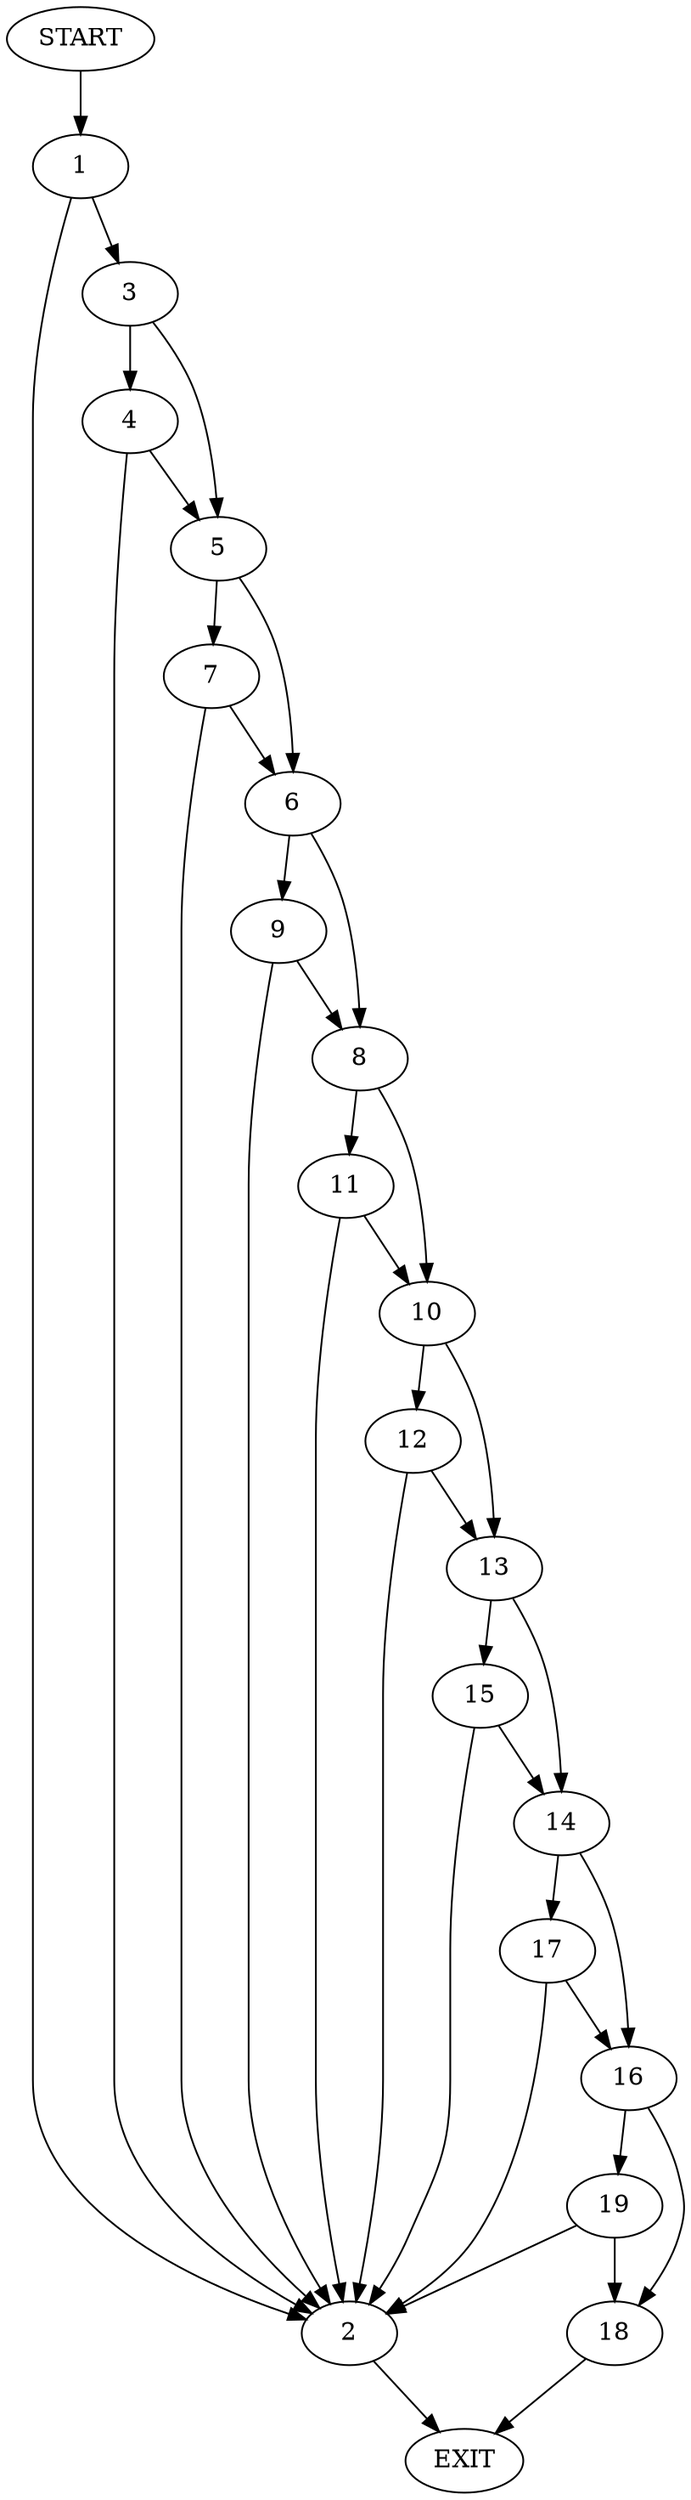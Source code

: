 digraph {
0 [label="START"]
20 [label="EXIT"]
0 -> 1
1 -> 2
1 -> 3
2 -> 20
3 -> 4
3 -> 5
5 -> 6
5 -> 7
4 -> 2
4 -> 5
6 -> 8
6 -> 9
7 -> 6
7 -> 2
9 -> 8
9 -> 2
8 -> 10
8 -> 11
10 -> 12
10 -> 13
11 -> 10
11 -> 2
12 -> 2
12 -> 13
13 -> 14
13 -> 15
14 -> 16
14 -> 17
15 -> 14
15 -> 2
17 -> 16
17 -> 2
16 -> 18
16 -> 19
19 -> 2
19 -> 18
18 -> 20
}
